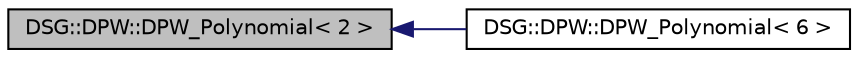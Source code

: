 digraph "DSG::DPW::DPW_Polynomial&lt; 2 &gt;"
{
  edge [fontname="Helvetica",fontsize="10",labelfontname="Helvetica",labelfontsize="10"];
  node [fontname="Helvetica",fontsize="10",shape=record];
  rankdir="LR";
  Node1 [label="DSG::DPW::DPW_Polynomial\< 2 \>",height=0.2,width=0.4,color="black", fillcolor="grey75", style="filled", fontcolor="black"];
  Node1 -> Node2 [dir="back",color="midnightblue",fontsize="10",style="solid"];
  Node2 [label="DSG::DPW::DPW_Polynomial\< 6 \>",height=0.2,width=0.4,color="black", fillcolor="white", style="filled",URL="$namespace_d_s_g_1_1_d_p_w.html#a0c0f87dd5176cd98f69c5ec46db50369",tooltip="DSG::DPW::DPW_Polynomial - 6th order Polynoimal used in DPW Algorithm. "];
}
